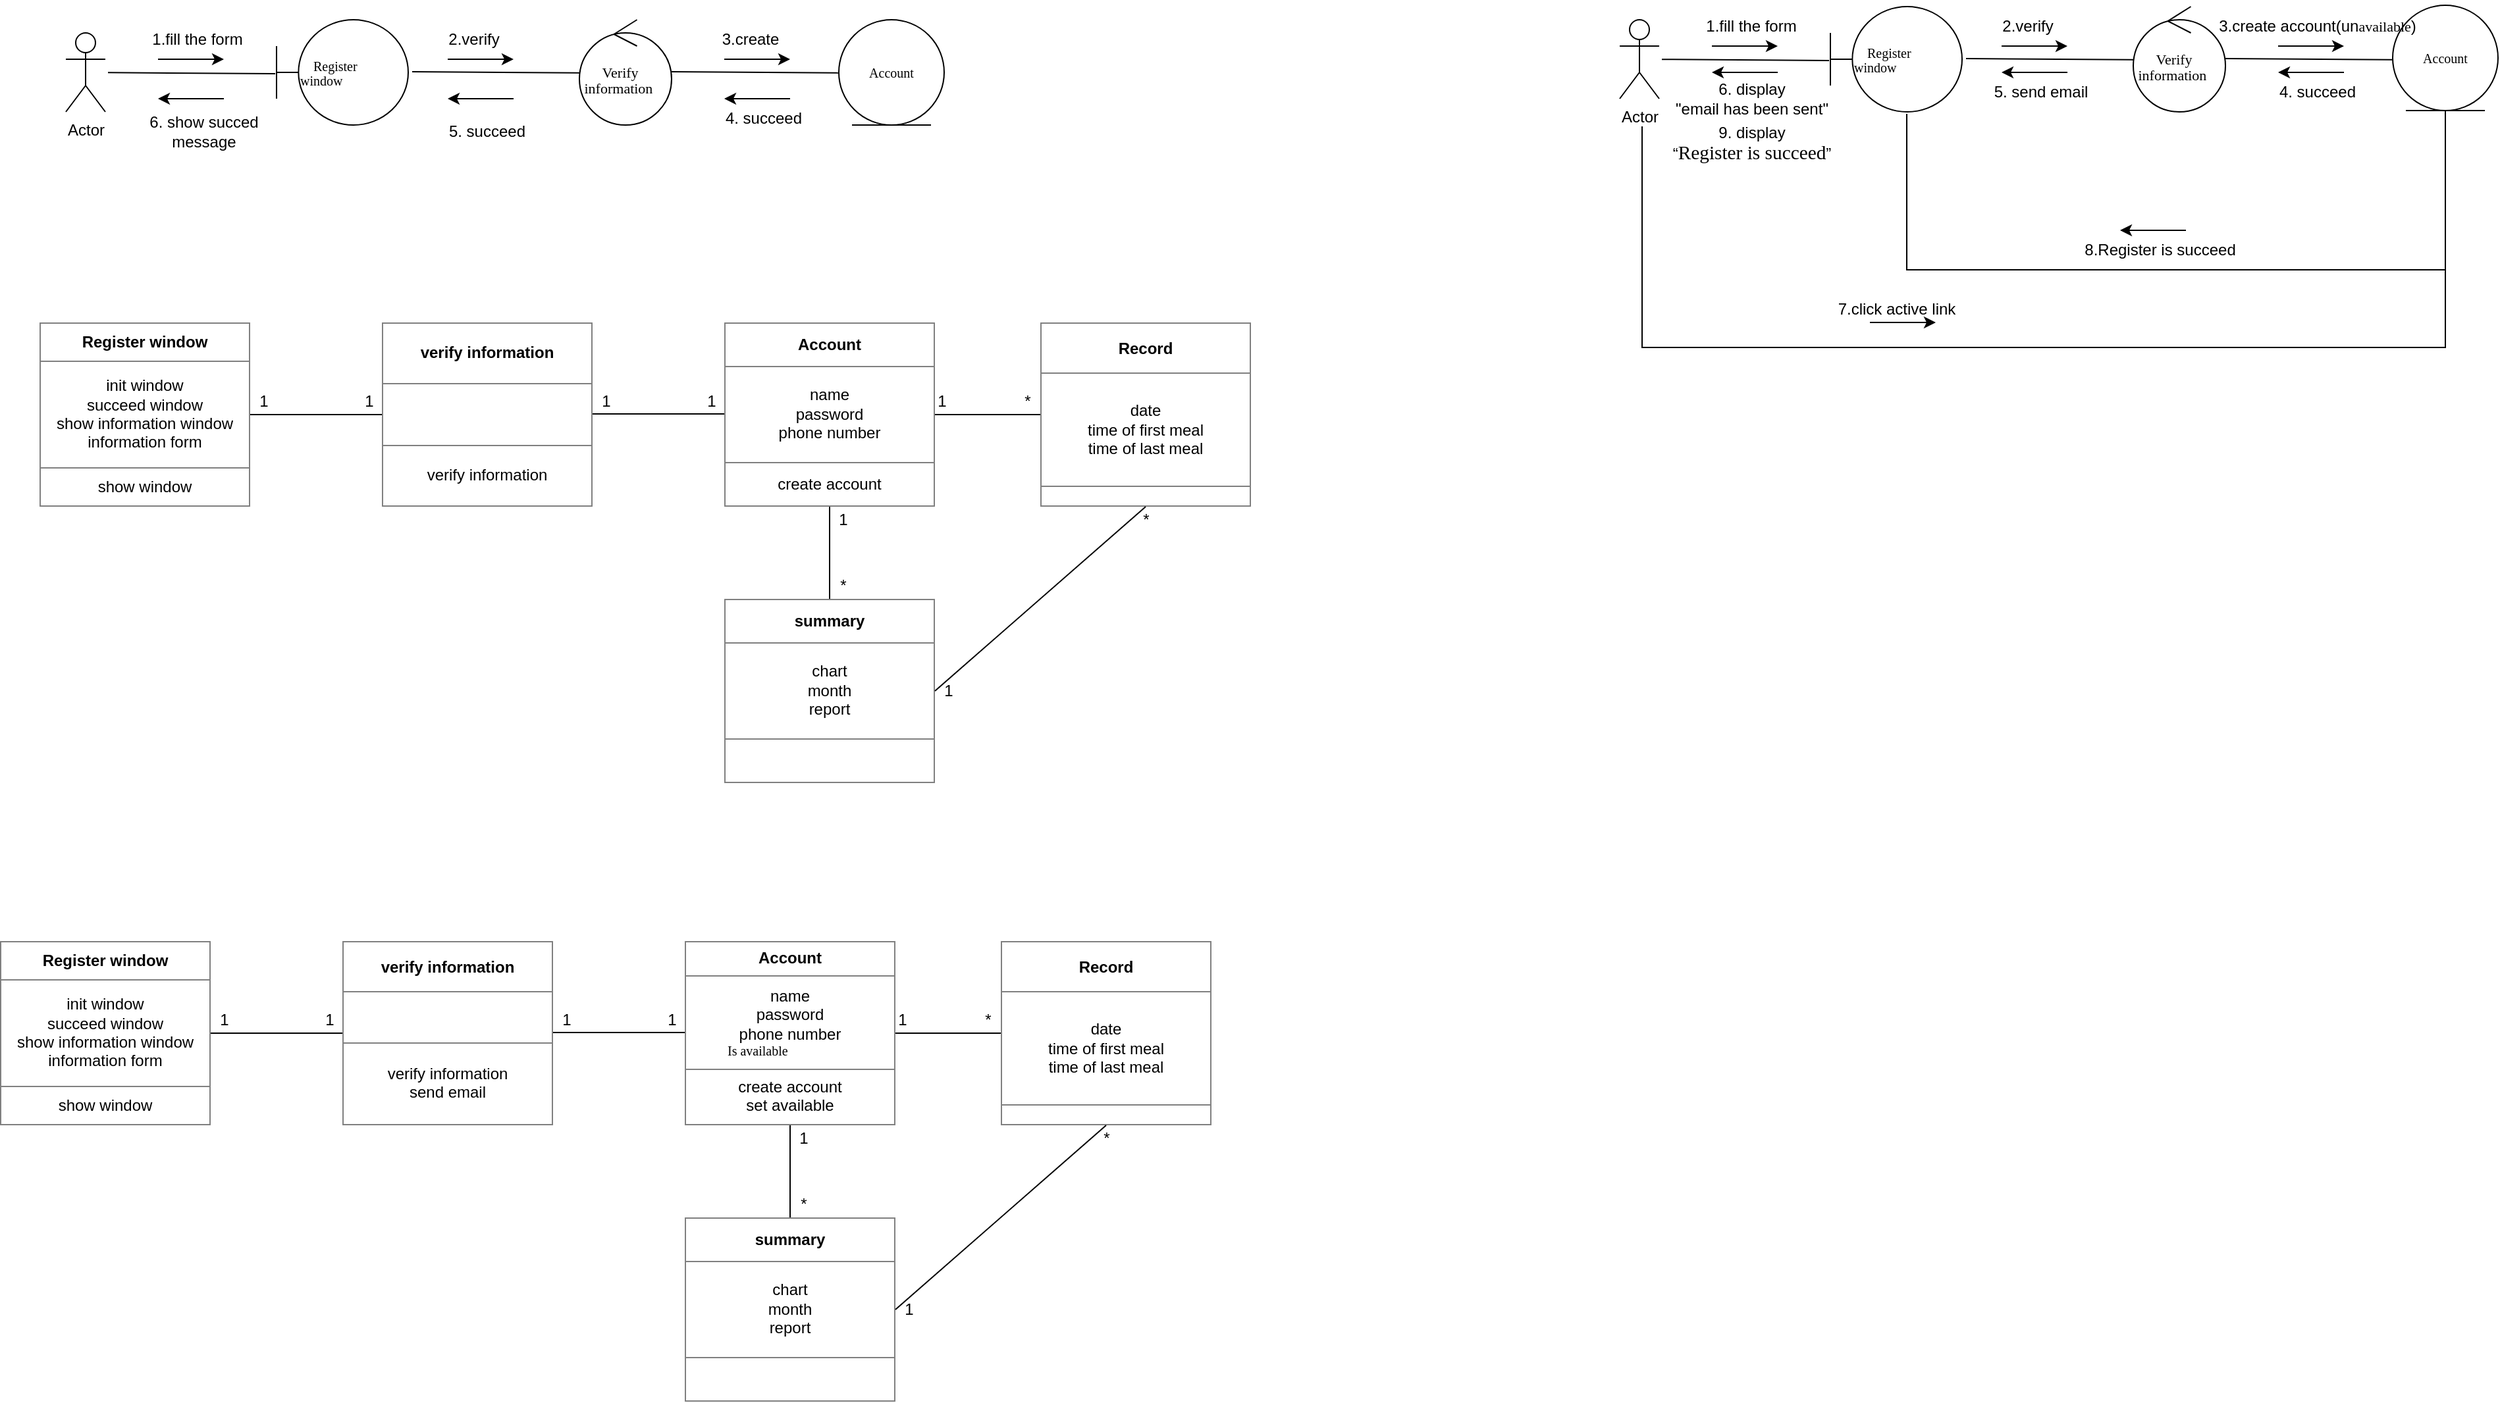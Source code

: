 <mxfile version="20.5.3" type="github">
  <diagram id="_bfTou2k6QVlwUtsVBX7" name="第 1 页">
    <mxGraphModel dx="1098" dy="540" grid="1" gridSize="10" guides="1" tooltips="1" connect="1" arrows="1" fold="1" page="1" pageScale="1" pageWidth="827" pageHeight="1169" math="0" shadow="0">
      <root>
        <mxCell id="0" />
        <mxCell id="1" parent="0" />
        <mxCell id="2gdlmnFrw7Doysd-Zsr7-1" value="&lt;p style=&quot;margin: 0px; font-variant-numeric: normal; font-variant-east-asian: normal; font-stretch: normal; font-size: 10px; line-height: normal; font-family: &amp;quot;PingFang SC&amp;quot;; text-align: start;&quot; class=&quot;p1&quot;&gt;&amp;nbsp; &amp;nbsp; Register&amp;nbsp; &amp;nbsp; &amp;nbsp; &amp;nbsp; window&lt;/p&gt;" style="shape=umlBoundary;whiteSpace=wrap;html=1;" parent="1" vertex="1">
          <mxGeometry x="270" y="200" width="100" height="80" as="geometry" />
        </mxCell>
        <mxCell id="2gdlmnFrw7Doysd-Zsr7-2" value="&lt;p style=&quot;margin: 0px; font-variant-numeric: normal; font-variant-east-asian: normal; font-stretch: normal; font-size: 10px; line-height: normal; font-family: &amp;quot;PingFang SC&amp;quot;; text-align: start;&quot; class=&quot;p1&quot;&gt;Account&lt;/p&gt;" style="ellipse;shape=umlEntity;whiteSpace=wrap;html=1;" parent="1" vertex="1">
          <mxGeometry x="697" y="200" width="80" height="80" as="geometry" />
        </mxCell>
        <mxCell id="2gdlmnFrw7Doysd-Zsr7-3" value="&lt;p style=&quot;margin: 0px; font-variant-numeric: normal; font-variant-east-asian: normal; font-stretch: normal; font-size: 11px; line-height: normal; font-family: &amp;quot;Times New Roman&amp;quot;; text-align: start;&quot; class=&quot;p1&quot;&gt;&amp;nbsp; &amp;nbsp; &amp;nbsp; Verify&amp;nbsp; &amp;nbsp; &amp;nbsp; &amp;nbsp; &amp;nbsp;information&lt;/p&gt;" style="ellipse;shape=umlControl;whiteSpace=wrap;html=1;" parent="1" vertex="1">
          <mxGeometry x="500" y="200" width="70" height="80" as="geometry" />
        </mxCell>
        <mxCell id="2gdlmnFrw7Doysd-Zsr7-6" value="Actor" style="shape=umlActor;verticalLabelPosition=bottom;verticalAlign=top;html=1;" parent="1" vertex="1">
          <mxGeometry x="110" y="210" width="30" height="60" as="geometry" />
        </mxCell>
        <mxCell id="2gdlmnFrw7Doysd-Zsr7-11" value="" style="endArrow=none;html=1;rounded=0;entryX=-0.03;entryY=0.513;entryDx=0;entryDy=0;entryPerimeter=0;" parent="1" edge="1">
          <mxGeometry width="50" height="50" relative="1" as="geometry">
            <mxPoint x="142" y="240.11" as="sourcePoint" />
            <mxPoint x="269" y="241.04" as="targetPoint" />
          </mxGeometry>
        </mxCell>
        <mxCell id="2gdlmnFrw7Doysd-Zsr7-12" value="" style="endArrow=none;html=1;rounded=0;entryX=-0.03;entryY=0.513;entryDx=0;entryDy=0;entryPerimeter=0;" parent="1" edge="1">
          <mxGeometry width="50" height="50" relative="1" as="geometry">
            <mxPoint x="373" y="239.5" as="sourcePoint" />
            <mxPoint x="500" y="240.43" as="targetPoint" />
            <Array as="points" />
          </mxGeometry>
        </mxCell>
        <mxCell id="2gdlmnFrw7Doysd-Zsr7-13" value="" style="endArrow=none;html=1;rounded=0;entryX=-0.03;entryY=0.513;entryDx=0;entryDy=0;entryPerimeter=0;" parent="1" edge="1">
          <mxGeometry width="50" height="50" relative="1" as="geometry">
            <mxPoint x="570" y="239.5" as="sourcePoint" />
            <mxPoint x="697" y="240.43" as="targetPoint" />
          </mxGeometry>
        </mxCell>
        <mxCell id="2gdlmnFrw7Doysd-Zsr7-14" value="" style="endArrow=classic;html=1;rounded=0;" parent="1" edge="1">
          <mxGeometry width="50" height="50" relative="1" as="geometry">
            <mxPoint x="180" y="230" as="sourcePoint" />
            <mxPoint x="230" y="230" as="targetPoint" />
          </mxGeometry>
        </mxCell>
        <mxCell id="2gdlmnFrw7Doysd-Zsr7-15" value="" style="endArrow=classic;html=1;rounded=0;" parent="1" edge="1">
          <mxGeometry width="50" height="50" relative="1" as="geometry">
            <mxPoint x="400" y="230" as="sourcePoint" />
            <mxPoint x="450" y="230" as="targetPoint" />
          </mxGeometry>
        </mxCell>
        <mxCell id="2gdlmnFrw7Doysd-Zsr7-16" value="" style="endArrow=classic;html=1;rounded=0;" parent="1" edge="1">
          <mxGeometry width="50" height="50" relative="1" as="geometry">
            <mxPoint x="610" y="230" as="sourcePoint" />
            <mxPoint x="660" y="230" as="targetPoint" />
          </mxGeometry>
        </mxCell>
        <mxCell id="2gdlmnFrw7Doysd-Zsr7-17" value="" style="endArrow=classic;html=1;rounded=0;" parent="1" edge="1">
          <mxGeometry width="50" height="50" relative="1" as="geometry">
            <mxPoint x="230" y="260" as="sourcePoint" />
            <mxPoint x="180" y="260" as="targetPoint" />
          </mxGeometry>
        </mxCell>
        <mxCell id="2gdlmnFrw7Doysd-Zsr7-18" value="" style="endArrow=classic;html=1;rounded=0;" parent="1" edge="1">
          <mxGeometry width="50" height="50" relative="1" as="geometry">
            <mxPoint x="450" y="260" as="sourcePoint" />
            <mxPoint x="400" y="260" as="targetPoint" />
          </mxGeometry>
        </mxCell>
        <mxCell id="2gdlmnFrw7Doysd-Zsr7-19" value="" style="endArrow=classic;html=1;rounded=0;" parent="1" edge="1">
          <mxGeometry width="50" height="50" relative="1" as="geometry">
            <mxPoint x="660" y="260" as="sourcePoint" />
            <mxPoint x="610" y="260" as="targetPoint" />
          </mxGeometry>
        </mxCell>
        <mxCell id="2gdlmnFrw7Doysd-Zsr7-20" value="1.fill the form" style="text;html=1;strokeColor=none;fillColor=none;align=center;verticalAlign=middle;whiteSpace=wrap;rounded=0;" parent="1" vertex="1">
          <mxGeometry x="170" y="200" width="80" height="30" as="geometry" />
        </mxCell>
        <mxCell id="2gdlmnFrw7Doysd-Zsr7-21" value="2.verify" style="text;html=1;strokeColor=none;fillColor=none;align=center;verticalAlign=middle;whiteSpace=wrap;rounded=0;" parent="1" vertex="1">
          <mxGeometry x="380" y="200" width="80" height="30" as="geometry" />
        </mxCell>
        <mxCell id="2gdlmnFrw7Doysd-Zsr7-22" value="3.create" style="text;html=1;strokeColor=none;fillColor=none;align=center;verticalAlign=middle;whiteSpace=wrap;rounded=0;" parent="1" vertex="1">
          <mxGeometry x="590" y="200" width="80" height="30" as="geometry" />
        </mxCell>
        <mxCell id="2gdlmnFrw7Doysd-Zsr7-23" value="4. succeed" style="text;html=1;strokeColor=none;fillColor=none;align=center;verticalAlign=middle;whiteSpace=wrap;rounded=0;" parent="1" vertex="1">
          <mxGeometry x="600" y="260" width="80" height="30" as="geometry" />
        </mxCell>
        <mxCell id="2gdlmnFrw7Doysd-Zsr7-24" value="5. succeed" style="text;html=1;strokeColor=none;fillColor=none;align=center;verticalAlign=middle;whiteSpace=wrap;rounded=0;" parent="1" vertex="1">
          <mxGeometry x="390" y="270" width="80" height="30" as="geometry" />
        </mxCell>
        <mxCell id="2gdlmnFrw7Doysd-Zsr7-25" value="6. show succed message" style="text;html=1;strokeColor=none;fillColor=none;align=center;verticalAlign=middle;whiteSpace=wrap;rounded=0;" parent="1" vertex="1">
          <mxGeometry x="160" y="270" width="110" height="30" as="geometry" />
        </mxCell>
        <mxCell id="2gdlmnFrw7Doysd-Zsr7-26" value="&lt;table border=&quot;1&quot; width=&quot;100%&quot; height=&quot;100%&quot; cellpadding=&quot;4&quot; style=&quot;width:100%;height:100%;border-collapse:collapse;&quot;&gt;&lt;tbody&gt;&lt;tr&gt;&lt;th align=&quot;center&quot;&gt;Register window&lt;/th&gt;&lt;/tr&gt;&lt;tr&gt;&lt;td align=&quot;center&quot;&gt;init window&lt;br&gt;succeed window&lt;br&gt;show information window&lt;br&gt;information form&lt;/td&gt;&lt;/tr&gt;&lt;tr&gt;&lt;td align=&quot;center&quot;&gt;show window&lt;/td&gt;&lt;/tr&gt;&lt;/tbody&gt;&lt;/table&gt;" style="text;html=1;whiteSpace=wrap;strokeColor=none;fillColor=none;overflow=fill;" parent="1" vertex="1">
          <mxGeometry x="90" y="430" width="160" height="140" as="geometry" />
        </mxCell>
        <mxCell id="2gdlmnFrw7Doysd-Zsr7-27" value="&lt;table border=&quot;1&quot; width=&quot;100%&quot; height=&quot;100%&quot; cellpadding=&quot;4&quot; style=&quot;width:100%;height:100%;border-collapse:collapse;&quot;&gt;&lt;tbody&gt;&lt;tr&gt;&lt;th align=&quot;center&quot;&gt;verify information&lt;/th&gt;&lt;/tr&gt;&lt;tr&gt;&lt;td align=&quot;center&quot;&gt;&lt;br&gt;&lt;/td&gt;&lt;/tr&gt;&lt;tr&gt;&lt;td align=&quot;center&quot;&gt;verify information&lt;/td&gt;&lt;/tr&gt;&lt;/tbody&gt;&lt;/table&gt;" style="text;html=1;whiteSpace=wrap;strokeColor=none;fillColor=none;overflow=fill;" parent="1" vertex="1">
          <mxGeometry x="350" y="430" width="160" height="140" as="geometry" />
        </mxCell>
        <mxCell id="2gdlmnFrw7Doysd-Zsr7-28" value="&lt;table border=&quot;1&quot; width=&quot;100%&quot; height=&quot;100%&quot; cellpadding=&quot;4&quot; style=&quot;width:100%;height:100%;border-collapse:collapse;&quot;&gt;&lt;tbody&gt;&lt;tr&gt;&lt;th align=&quot;center&quot;&gt;Account&lt;/th&gt;&lt;/tr&gt;&lt;tr&gt;&lt;td align=&quot;center&quot;&gt;name&lt;br&gt;password&lt;br&gt;phone number&lt;/td&gt;&lt;/tr&gt;&lt;tr&gt;&lt;td align=&quot;center&quot;&gt;create account&lt;/td&gt;&lt;/tr&gt;&lt;/tbody&gt;&lt;/table&gt;" style="text;html=1;whiteSpace=wrap;strokeColor=none;fillColor=none;overflow=fill;" parent="1" vertex="1">
          <mxGeometry x="610" y="430" width="160" height="140" as="geometry" />
        </mxCell>
        <mxCell id="2gdlmnFrw7Doysd-Zsr7-30" value="" style="endArrow=none;html=1;rounded=0;entryX=0;entryY=0.5;entryDx=0;entryDy=0;exitX=1;exitY=0.5;exitDx=0;exitDy=0;" parent="1" source="2gdlmnFrw7Doysd-Zsr7-26" target="2gdlmnFrw7Doysd-Zsr7-27" edge="1">
          <mxGeometry width="50" height="50" relative="1" as="geometry">
            <mxPoint x="270" y="530" as="sourcePoint" />
            <mxPoint x="320" y="480" as="targetPoint" />
          </mxGeometry>
        </mxCell>
        <mxCell id="2gdlmnFrw7Doysd-Zsr7-31" value="" style="endArrow=none;html=1;rounded=0;entryX=0;entryY=0.5;entryDx=0;entryDy=0;exitX=1;exitY=0.5;exitDx=0;exitDy=0;" parent="1" edge="1">
          <mxGeometry width="50" height="50" relative="1" as="geometry">
            <mxPoint x="510" y="499.5" as="sourcePoint" />
            <mxPoint x="610" y="499.5" as="targetPoint" />
          </mxGeometry>
        </mxCell>
        <mxCell id="2gdlmnFrw7Doysd-Zsr7-32" value="1" style="text;html=1;align=center;verticalAlign=middle;resizable=0;points=[];autosize=1;strokeColor=none;fillColor=none;" parent="1" vertex="1">
          <mxGeometry x="245" y="475" width="30" height="30" as="geometry" />
        </mxCell>
        <mxCell id="2gdlmnFrw7Doysd-Zsr7-33" value="1" style="text;html=1;align=center;verticalAlign=middle;resizable=0;points=[];autosize=1;strokeColor=none;fillColor=none;" parent="1" vertex="1">
          <mxGeometry x="325" y="475" width="30" height="30" as="geometry" />
        </mxCell>
        <mxCell id="2gdlmnFrw7Doysd-Zsr7-34" value="1" style="text;html=1;align=center;verticalAlign=middle;resizable=0;points=[];autosize=1;strokeColor=none;fillColor=none;" parent="1" vertex="1">
          <mxGeometry x="505" y="475" width="30" height="30" as="geometry" />
        </mxCell>
        <mxCell id="2gdlmnFrw7Doysd-Zsr7-35" value="1" style="text;html=1;align=center;verticalAlign=middle;resizable=0;points=[];autosize=1;strokeColor=none;fillColor=none;" parent="1" vertex="1">
          <mxGeometry x="585" y="475" width="30" height="30" as="geometry" />
        </mxCell>
        <mxCell id="2gdlmnFrw7Doysd-Zsr7-36" value="&lt;table border=&quot;1&quot; width=&quot;100%&quot; height=&quot;100%&quot; cellpadding=&quot;4&quot; style=&quot;width:100%;height:100%;border-collapse:collapse;&quot;&gt;&lt;tbody&gt;&lt;tr&gt;&lt;th align=&quot;center&quot;&gt;Record&lt;/th&gt;&lt;/tr&gt;&lt;tr&gt;&lt;td align=&quot;center&quot;&gt;date&lt;br&gt;time of first meal&lt;br&gt;time of last meal&lt;br&gt;&lt;/td&gt;&lt;/tr&gt;&lt;tr&gt;&lt;td align=&quot;center&quot;&gt;&lt;/td&gt;&lt;/tr&gt;&lt;/tbody&gt;&lt;/table&gt;" style="text;html=1;whiteSpace=wrap;strokeColor=none;fillColor=none;overflow=fill;" parent="1" vertex="1">
          <mxGeometry x="850" y="430" width="160" height="140" as="geometry" />
        </mxCell>
        <mxCell id="2gdlmnFrw7Doysd-Zsr7-37" value="&lt;table border=&quot;1&quot; width=&quot;100%&quot; height=&quot;100%&quot; cellpadding=&quot;4&quot; style=&quot;width:100%;height:100%;border-collapse:collapse;&quot;&gt;&lt;tbody&gt;&lt;tr&gt;&lt;th align=&quot;center&quot;&gt;summary&lt;/th&gt;&lt;/tr&gt;&lt;tr&gt;&lt;td align=&quot;center&quot;&gt;chart&lt;br&gt;month&lt;br&gt;report&lt;/td&gt;&lt;/tr&gt;&lt;tr&gt;&lt;td align=&quot;center&quot;&gt;&lt;br&gt;&lt;/td&gt;&lt;/tr&gt;&lt;/tbody&gt;&lt;/table&gt;" style="text;html=1;whiteSpace=wrap;strokeColor=none;fillColor=none;overflow=fill;" parent="1" vertex="1">
          <mxGeometry x="610" y="640" width="160" height="140" as="geometry" />
        </mxCell>
        <mxCell id="2gdlmnFrw7Doysd-Zsr7-38" value="" style="endArrow=none;html=1;rounded=0;entryX=0.5;entryY=1;entryDx=0;entryDy=0;exitX=0.5;exitY=0;exitDx=0;exitDy=0;" parent="1" source="2gdlmnFrw7Doysd-Zsr7-37" target="2gdlmnFrw7Doysd-Zsr7-28" edge="1">
          <mxGeometry width="50" height="50" relative="1" as="geometry">
            <mxPoint x="670" y="630" as="sourcePoint" />
            <mxPoint x="720" y="580" as="targetPoint" />
          </mxGeometry>
        </mxCell>
        <mxCell id="2gdlmnFrw7Doysd-Zsr7-39" value="1" style="text;html=1;align=center;verticalAlign=middle;resizable=0;points=[];autosize=1;strokeColor=none;fillColor=none;" parent="1" vertex="1">
          <mxGeometry x="685" y="565" width="30" height="30" as="geometry" />
        </mxCell>
        <mxCell id="2gdlmnFrw7Doysd-Zsr7-40" value="*" style="text;html=1;align=center;verticalAlign=middle;resizable=0;points=[];autosize=1;strokeColor=none;fillColor=none;" parent="1" vertex="1">
          <mxGeometry x="685" y="615" width="30" height="30" as="geometry" />
        </mxCell>
        <mxCell id="2gdlmnFrw7Doysd-Zsr7-41" value="" style="endArrow=none;html=1;rounded=0;entryX=0;entryY=0.5;entryDx=0;entryDy=0;exitX=1;exitY=0.5;exitDx=0;exitDy=0;" parent="1" source="2gdlmnFrw7Doysd-Zsr7-28" target="2gdlmnFrw7Doysd-Zsr7-36" edge="1">
          <mxGeometry width="50" height="50" relative="1" as="geometry">
            <mxPoint x="780" y="530" as="sourcePoint" />
            <mxPoint x="830" y="480" as="targetPoint" />
          </mxGeometry>
        </mxCell>
        <mxCell id="2gdlmnFrw7Doysd-Zsr7-42" value="1" style="text;html=1;align=center;verticalAlign=middle;resizable=0;points=[];autosize=1;strokeColor=none;fillColor=none;" parent="1" vertex="1">
          <mxGeometry x="760" y="475" width="30" height="30" as="geometry" />
        </mxCell>
        <mxCell id="2gdlmnFrw7Doysd-Zsr7-43" value="*" style="text;html=1;align=center;verticalAlign=middle;resizable=0;points=[];autosize=1;strokeColor=none;fillColor=none;" parent="1" vertex="1">
          <mxGeometry x="825" y="475" width="30" height="30" as="geometry" />
        </mxCell>
        <mxCell id="2gdlmnFrw7Doysd-Zsr7-44" value="" style="endArrow=none;html=1;rounded=0;entryX=0.5;entryY=1;entryDx=0;entryDy=0;exitX=1;exitY=0.5;exitDx=0;exitDy=0;" parent="1" source="2gdlmnFrw7Doysd-Zsr7-37" target="2gdlmnFrw7Doysd-Zsr7-36" edge="1">
          <mxGeometry width="50" height="50" relative="1" as="geometry">
            <mxPoint x="870" y="710" as="sourcePoint" />
            <mxPoint x="920" y="660" as="targetPoint" />
          </mxGeometry>
        </mxCell>
        <mxCell id="2gdlmnFrw7Doysd-Zsr7-45" value="*" style="text;html=1;align=center;verticalAlign=middle;resizable=0;points=[];autosize=1;strokeColor=none;fillColor=none;" parent="1" vertex="1">
          <mxGeometry x="915" y="565" width="30" height="30" as="geometry" />
        </mxCell>
        <mxCell id="2gdlmnFrw7Doysd-Zsr7-46" value="1" style="text;html=1;align=center;verticalAlign=middle;resizable=0;points=[];autosize=1;strokeColor=none;fillColor=none;" parent="1" vertex="1">
          <mxGeometry x="765" y="695" width="30" height="30" as="geometry" />
        </mxCell>
        <mxCell id="2gdlmnFrw7Doysd-Zsr7-48" value="&lt;p style=&quot;margin: 0px; font-variant-numeric: normal; font-variant-east-asian: normal; font-stretch: normal; font-size: 10px; line-height: normal; font-family: &amp;quot;PingFang SC&amp;quot;; text-align: start;&quot; class=&quot;p1&quot;&gt;&amp;nbsp; &amp;nbsp; Register&amp;nbsp; &amp;nbsp; &amp;nbsp; &amp;nbsp; window&lt;/p&gt;" style="shape=umlBoundary;whiteSpace=wrap;html=1;" parent="1" vertex="1">
          <mxGeometry x="1450" y="190" width="100" height="80" as="geometry" />
        </mxCell>
        <mxCell id="2gdlmnFrw7Doysd-Zsr7-49" value="&lt;p style=&quot;margin: 0px; font-variant-numeric: normal; font-variant-east-asian: normal; font-stretch: normal; font-size: 10px; line-height: normal; font-family: &amp;quot;PingFang SC&amp;quot;; text-align: start;&quot; class=&quot;p1&quot;&gt;Account&lt;/p&gt;" style="ellipse;shape=umlEntity;whiteSpace=wrap;html=1;" parent="1" vertex="1">
          <mxGeometry x="1877" y="189" width="80" height="80" as="geometry" />
        </mxCell>
        <mxCell id="2gdlmnFrw7Doysd-Zsr7-50" value="&lt;p style=&quot;margin: 0px; font-variant-numeric: normal; font-variant-east-asian: normal; font-stretch: normal; font-size: 11px; line-height: normal; font-family: &amp;quot;Times New Roman&amp;quot;; text-align: start;&quot; class=&quot;p1&quot;&gt;&amp;nbsp; &amp;nbsp; &amp;nbsp; Verify&amp;nbsp; &amp;nbsp; &amp;nbsp; &amp;nbsp; &amp;nbsp;information&lt;/p&gt;" style="ellipse;shape=umlControl;whiteSpace=wrap;html=1;" parent="1" vertex="1">
          <mxGeometry x="1680" y="190" width="70" height="80" as="geometry" />
        </mxCell>
        <mxCell id="2gdlmnFrw7Doysd-Zsr7-51" value="Actor" style="shape=umlActor;verticalLabelPosition=bottom;verticalAlign=top;html=1;" parent="1" vertex="1">
          <mxGeometry x="1290" y="200" width="30" height="60" as="geometry" />
        </mxCell>
        <mxCell id="2gdlmnFrw7Doysd-Zsr7-52" value="" style="endArrow=none;html=1;rounded=0;entryX=-0.03;entryY=0.513;entryDx=0;entryDy=0;entryPerimeter=0;" parent="1" edge="1">
          <mxGeometry width="50" height="50" relative="1" as="geometry">
            <mxPoint x="1322" y="230.11" as="sourcePoint" />
            <mxPoint x="1449" y="231.04" as="targetPoint" />
          </mxGeometry>
        </mxCell>
        <mxCell id="2gdlmnFrw7Doysd-Zsr7-53" value="" style="endArrow=none;html=1;rounded=0;entryX=-0.03;entryY=0.513;entryDx=0;entryDy=0;entryPerimeter=0;" parent="1" edge="1">
          <mxGeometry width="50" height="50" relative="1" as="geometry">
            <mxPoint x="1553" y="229.5" as="sourcePoint" />
            <mxPoint x="1680" y="230.43" as="targetPoint" />
            <Array as="points" />
          </mxGeometry>
        </mxCell>
        <mxCell id="2gdlmnFrw7Doysd-Zsr7-54" value="" style="endArrow=none;html=1;rounded=0;entryX=-0.03;entryY=0.513;entryDx=0;entryDy=0;entryPerimeter=0;" parent="1" edge="1">
          <mxGeometry width="50" height="50" relative="1" as="geometry">
            <mxPoint x="1750" y="229.5" as="sourcePoint" />
            <mxPoint x="1877" y="230.43" as="targetPoint" />
          </mxGeometry>
        </mxCell>
        <mxCell id="2gdlmnFrw7Doysd-Zsr7-55" value="" style="endArrow=classic;html=1;rounded=0;" parent="1" edge="1">
          <mxGeometry width="50" height="50" relative="1" as="geometry">
            <mxPoint x="1360" y="220" as="sourcePoint" />
            <mxPoint x="1410" y="220" as="targetPoint" />
          </mxGeometry>
        </mxCell>
        <mxCell id="2gdlmnFrw7Doysd-Zsr7-56" value="" style="endArrow=classic;html=1;rounded=0;" parent="1" edge="1">
          <mxGeometry width="50" height="50" relative="1" as="geometry">
            <mxPoint x="1580" y="220" as="sourcePoint" />
            <mxPoint x="1630" y="220" as="targetPoint" />
          </mxGeometry>
        </mxCell>
        <mxCell id="2gdlmnFrw7Doysd-Zsr7-57" value="" style="endArrow=classic;html=1;rounded=0;" parent="1" edge="1">
          <mxGeometry width="50" height="50" relative="1" as="geometry">
            <mxPoint x="1790" y="220" as="sourcePoint" />
            <mxPoint x="1840" y="220" as="targetPoint" />
          </mxGeometry>
        </mxCell>
        <mxCell id="2gdlmnFrw7Doysd-Zsr7-58" value="" style="endArrow=classic;html=1;rounded=0;" parent="1" edge="1">
          <mxGeometry width="50" height="50" relative="1" as="geometry">
            <mxPoint x="1410" y="240" as="sourcePoint" />
            <mxPoint x="1360" y="240" as="targetPoint" />
          </mxGeometry>
        </mxCell>
        <mxCell id="2gdlmnFrw7Doysd-Zsr7-59" value="" style="endArrow=classic;html=1;rounded=0;" parent="1" edge="1">
          <mxGeometry width="50" height="50" relative="1" as="geometry">
            <mxPoint x="1630" y="240" as="sourcePoint" />
            <mxPoint x="1580" y="240" as="targetPoint" />
          </mxGeometry>
        </mxCell>
        <mxCell id="2gdlmnFrw7Doysd-Zsr7-60" value="" style="endArrow=classic;html=1;rounded=0;" parent="1" edge="1">
          <mxGeometry width="50" height="50" relative="1" as="geometry">
            <mxPoint x="1840" y="240" as="sourcePoint" />
            <mxPoint x="1790" y="240" as="targetPoint" />
          </mxGeometry>
        </mxCell>
        <mxCell id="2gdlmnFrw7Doysd-Zsr7-61" value="1.fill the form" style="text;html=1;strokeColor=none;fillColor=none;align=center;verticalAlign=middle;whiteSpace=wrap;rounded=0;" parent="1" vertex="1">
          <mxGeometry x="1350" y="190" width="80" height="30" as="geometry" />
        </mxCell>
        <mxCell id="2gdlmnFrw7Doysd-Zsr7-62" value="2.verify" style="text;html=1;strokeColor=none;fillColor=none;align=center;verticalAlign=middle;whiteSpace=wrap;rounded=0;" parent="1" vertex="1">
          <mxGeometry x="1560" y="190" width="80" height="30" as="geometry" />
        </mxCell>
        <mxCell id="2gdlmnFrw7Doysd-Zsr7-63" value="3.create account(un&lt;span style=&quot;font-family: &amp;quot;Times New Roman&amp;quot;; font-size: 11px; text-align: start; background-color: initial;&quot;&gt;available&lt;/span&gt;&lt;span style=&quot;background-color: initial;&quot;&gt;)&lt;/span&gt;" style="text;html=1;strokeColor=none;fillColor=none;align=center;verticalAlign=middle;whiteSpace=wrap;rounded=0;" parent="1" vertex="1">
          <mxGeometry x="1715" y="185" width="210" height="40" as="geometry" />
        </mxCell>
        <mxCell id="2gdlmnFrw7Doysd-Zsr7-64" value="4. succeed" style="text;html=1;strokeColor=none;fillColor=none;align=center;verticalAlign=middle;whiteSpace=wrap;rounded=0;" parent="1" vertex="1">
          <mxGeometry x="1780" y="240" width="80" height="30" as="geometry" />
        </mxCell>
        <mxCell id="2gdlmnFrw7Doysd-Zsr7-65" value="5. send email" style="text;html=1;strokeColor=none;fillColor=none;align=center;verticalAlign=middle;whiteSpace=wrap;rounded=0;" parent="1" vertex="1">
          <mxGeometry x="1570" y="240" width="80" height="30" as="geometry" />
        </mxCell>
        <mxCell id="2gdlmnFrw7Doysd-Zsr7-66" value="6. display &lt;br&gt;&quot;email has been sent&quot;" style="text;html=1;strokeColor=none;fillColor=none;align=center;verticalAlign=middle;whiteSpace=wrap;rounded=0;" parent="1" vertex="1">
          <mxGeometry x="1322.5" y="245" width="135" height="30" as="geometry" />
        </mxCell>
        <mxCell id="2gdlmnFrw7Doysd-Zsr7-68" value="" style="endArrow=classic;html=1;rounded=0;" parent="1" edge="1">
          <mxGeometry width="50" height="50" relative="1" as="geometry">
            <mxPoint x="1480" y="430" as="sourcePoint" />
            <mxPoint x="1530" y="430" as="targetPoint" />
          </mxGeometry>
        </mxCell>
        <mxCell id="2gdlmnFrw7Doysd-Zsr7-69" value="7.click active link" style="text;html=1;align=center;verticalAlign=middle;resizable=0;points=[];autosize=1;strokeColor=none;fillColor=none;" parent="1" vertex="1">
          <mxGeometry x="1445" y="405" width="110" height="30" as="geometry" />
        </mxCell>
        <mxCell id="2gdlmnFrw7Doysd-Zsr7-70" value="" style="endArrow=classic;html=1;rounded=0;" parent="1" edge="1">
          <mxGeometry width="50" height="50" relative="1" as="geometry">
            <mxPoint x="1720" y="360" as="sourcePoint" />
            <mxPoint x="1670" y="360" as="targetPoint" />
          </mxGeometry>
        </mxCell>
        <mxCell id="2gdlmnFrw7Doysd-Zsr7-71" value="8.Register is succeed" style="text;html=1;align=center;verticalAlign=middle;resizable=0;points=[];autosize=1;strokeColor=none;fillColor=none;" parent="1" vertex="1">
          <mxGeometry x="1630" y="360" width="140" height="30" as="geometry" />
        </mxCell>
        <mxCell id="2gdlmnFrw7Doysd-Zsr7-72" value="&lt;table border=&quot;1&quot; width=&quot;100%&quot; height=&quot;100%&quot; cellpadding=&quot;4&quot; style=&quot;width:100%;height:100%;border-collapse:collapse;&quot;&gt;&lt;tbody&gt;&lt;tr&gt;&lt;th align=&quot;center&quot;&gt;Register window&lt;/th&gt;&lt;/tr&gt;&lt;tr&gt;&lt;td align=&quot;center&quot;&gt;init window&lt;br&gt;succeed window&lt;br&gt;show information window&lt;br&gt;information form&lt;/td&gt;&lt;/tr&gt;&lt;tr&gt;&lt;td align=&quot;center&quot;&gt;show window&lt;/td&gt;&lt;/tr&gt;&lt;/tbody&gt;&lt;/table&gt;" style="text;html=1;whiteSpace=wrap;strokeColor=none;fillColor=none;overflow=fill;" parent="1" vertex="1">
          <mxGeometry x="60" y="900" width="160" height="140" as="geometry" />
        </mxCell>
        <mxCell id="2gdlmnFrw7Doysd-Zsr7-73" value="&lt;table border=&quot;1&quot; width=&quot;100%&quot; height=&quot;100%&quot; cellpadding=&quot;4&quot; style=&quot;width:100%;height:100%;border-collapse:collapse;&quot;&gt;&lt;tbody&gt;&lt;tr&gt;&lt;th align=&quot;center&quot;&gt;verify information&lt;/th&gt;&lt;/tr&gt;&lt;tr&gt;&lt;td align=&quot;center&quot;&gt;&lt;br&gt;&lt;/td&gt;&lt;/tr&gt;&lt;tr&gt;&lt;td align=&quot;center&quot;&gt;verify information&lt;br&gt;send email&lt;/td&gt;&lt;/tr&gt;&lt;/tbody&gt;&lt;/table&gt;" style="text;html=1;whiteSpace=wrap;strokeColor=none;fillColor=none;overflow=fill;" parent="1" vertex="1">
          <mxGeometry x="320" y="900" width="160" height="140" as="geometry" />
        </mxCell>
        <mxCell id="2gdlmnFrw7Doysd-Zsr7-74" value="&lt;table border=&quot;1&quot; width=&quot;100%&quot; height=&quot;100%&quot; cellpadding=&quot;4&quot; style=&quot;width:100%;height:100%;border-collapse:collapse;&quot;&gt;&lt;tbody&gt;&lt;tr&gt;&lt;th align=&quot;center&quot;&gt;Account&lt;/th&gt;&lt;/tr&gt;&lt;tr&gt;&lt;td align=&quot;center&quot;&gt;name&lt;br&gt;password&lt;br&gt;phone number&lt;br&gt;&lt;p style=&quot;margin: 0px; font-variant-numeric: normal; font-variant-east-asian: normal; font-stretch: normal; font-size: 10px; line-height: normal; font-family: &amp;quot;PingFang SC&amp;quot;; text-align: start;&quot; class=&quot;p1&quot;&gt;&amp;nbsp; &amp;nbsp; &amp;nbsp; &amp;nbsp; &amp;nbsp; &amp;nbsp;Is available&lt;/p&gt;&lt;/td&gt;&lt;/tr&gt;&lt;tr&gt;&lt;td align=&quot;center&quot;&gt;create account&lt;br&gt;set available&lt;/td&gt;&lt;/tr&gt;&lt;/tbody&gt;&lt;/table&gt;" style="text;html=1;whiteSpace=wrap;strokeColor=none;fillColor=none;overflow=fill;" parent="1" vertex="1">
          <mxGeometry x="580" y="900" width="160" height="140" as="geometry" />
        </mxCell>
        <mxCell id="2gdlmnFrw7Doysd-Zsr7-75" value="" style="endArrow=none;html=1;rounded=0;entryX=0;entryY=0.5;entryDx=0;entryDy=0;exitX=1;exitY=0.5;exitDx=0;exitDy=0;" parent="1" source="2gdlmnFrw7Doysd-Zsr7-72" target="2gdlmnFrw7Doysd-Zsr7-73" edge="1">
          <mxGeometry width="50" height="50" relative="1" as="geometry">
            <mxPoint x="240" y="1000" as="sourcePoint" />
            <mxPoint x="290" y="950" as="targetPoint" />
          </mxGeometry>
        </mxCell>
        <mxCell id="2gdlmnFrw7Doysd-Zsr7-76" value="" style="endArrow=none;html=1;rounded=0;entryX=0;entryY=0.5;entryDx=0;entryDy=0;exitX=1;exitY=0.5;exitDx=0;exitDy=0;" parent="1" edge="1">
          <mxGeometry width="50" height="50" relative="1" as="geometry">
            <mxPoint x="480" y="969.5" as="sourcePoint" />
            <mxPoint x="580" y="969.5" as="targetPoint" />
          </mxGeometry>
        </mxCell>
        <mxCell id="2gdlmnFrw7Doysd-Zsr7-77" value="1" style="text;html=1;align=center;verticalAlign=middle;resizable=0;points=[];autosize=1;strokeColor=none;fillColor=none;" parent="1" vertex="1">
          <mxGeometry x="215" y="945" width="30" height="30" as="geometry" />
        </mxCell>
        <mxCell id="2gdlmnFrw7Doysd-Zsr7-78" value="1" style="text;html=1;align=center;verticalAlign=middle;resizable=0;points=[];autosize=1;strokeColor=none;fillColor=none;" parent="1" vertex="1">
          <mxGeometry x="295" y="945" width="30" height="30" as="geometry" />
        </mxCell>
        <mxCell id="2gdlmnFrw7Doysd-Zsr7-79" value="1" style="text;html=1;align=center;verticalAlign=middle;resizable=0;points=[];autosize=1;strokeColor=none;fillColor=none;" parent="1" vertex="1">
          <mxGeometry x="475" y="945" width="30" height="30" as="geometry" />
        </mxCell>
        <mxCell id="2gdlmnFrw7Doysd-Zsr7-80" value="1" style="text;html=1;align=center;verticalAlign=middle;resizable=0;points=[];autosize=1;strokeColor=none;fillColor=none;" parent="1" vertex="1">
          <mxGeometry x="555" y="945" width="30" height="30" as="geometry" />
        </mxCell>
        <mxCell id="2gdlmnFrw7Doysd-Zsr7-81" value="&lt;table border=&quot;1&quot; width=&quot;100%&quot; height=&quot;100%&quot; cellpadding=&quot;4&quot; style=&quot;width:100%;height:100%;border-collapse:collapse;&quot;&gt;&lt;tbody&gt;&lt;tr&gt;&lt;th align=&quot;center&quot;&gt;Record&lt;/th&gt;&lt;/tr&gt;&lt;tr&gt;&lt;td align=&quot;center&quot;&gt;date&lt;br&gt;time of first meal&lt;br&gt;time of last meal&lt;br&gt;&lt;/td&gt;&lt;/tr&gt;&lt;tr&gt;&lt;td align=&quot;center&quot;&gt;&lt;/td&gt;&lt;/tr&gt;&lt;/tbody&gt;&lt;/table&gt;" style="text;html=1;whiteSpace=wrap;strokeColor=none;fillColor=none;overflow=fill;" parent="1" vertex="1">
          <mxGeometry x="820" y="900" width="160" height="140" as="geometry" />
        </mxCell>
        <mxCell id="2gdlmnFrw7Doysd-Zsr7-82" value="&lt;table border=&quot;1&quot; width=&quot;100%&quot; height=&quot;100%&quot; cellpadding=&quot;4&quot; style=&quot;width:100%;height:100%;border-collapse:collapse;&quot;&gt;&lt;tbody&gt;&lt;tr&gt;&lt;th align=&quot;center&quot;&gt;summary&lt;/th&gt;&lt;/tr&gt;&lt;tr&gt;&lt;td align=&quot;center&quot;&gt;chart&lt;br&gt;month&lt;br&gt;report&lt;/td&gt;&lt;/tr&gt;&lt;tr&gt;&lt;td align=&quot;center&quot;&gt;&lt;br&gt;&lt;/td&gt;&lt;/tr&gt;&lt;/tbody&gt;&lt;/table&gt;" style="text;html=1;whiteSpace=wrap;strokeColor=none;fillColor=none;overflow=fill;" parent="1" vertex="1">
          <mxGeometry x="580" y="1110" width="160" height="140" as="geometry" />
        </mxCell>
        <mxCell id="2gdlmnFrw7Doysd-Zsr7-83" value="" style="endArrow=none;html=1;rounded=0;entryX=0.5;entryY=1;entryDx=0;entryDy=0;exitX=0.5;exitY=0;exitDx=0;exitDy=0;" parent="1" source="2gdlmnFrw7Doysd-Zsr7-82" target="2gdlmnFrw7Doysd-Zsr7-74" edge="1">
          <mxGeometry width="50" height="50" relative="1" as="geometry">
            <mxPoint x="640" y="1100" as="sourcePoint" />
            <mxPoint x="690" y="1050" as="targetPoint" />
          </mxGeometry>
        </mxCell>
        <mxCell id="2gdlmnFrw7Doysd-Zsr7-84" value="1" style="text;html=1;align=center;verticalAlign=middle;resizable=0;points=[];autosize=1;strokeColor=none;fillColor=none;" parent="1" vertex="1">
          <mxGeometry x="655" y="1035" width="30" height="30" as="geometry" />
        </mxCell>
        <mxCell id="2gdlmnFrw7Doysd-Zsr7-85" value="*" style="text;html=1;align=center;verticalAlign=middle;resizable=0;points=[];autosize=1;strokeColor=none;fillColor=none;" parent="1" vertex="1">
          <mxGeometry x="655" y="1085" width="30" height="30" as="geometry" />
        </mxCell>
        <mxCell id="2gdlmnFrw7Doysd-Zsr7-86" value="" style="endArrow=none;html=1;rounded=0;entryX=0;entryY=0.5;entryDx=0;entryDy=0;exitX=1;exitY=0.5;exitDx=0;exitDy=0;" parent="1" source="2gdlmnFrw7Doysd-Zsr7-74" target="2gdlmnFrw7Doysd-Zsr7-81" edge="1">
          <mxGeometry width="50" height="50" relative="1" as="geometry">
            <mxPoint x="750" y="1000" as="sourcePoint" />
            <mxPoint x="800" y="950" as="targetPoint" />
          </mxGeometry>
        </mxCell>
        <mxCell id="2gdlmnFrw7Doysd-Zsr7-87" value="1" style="text;html=1;align=center;verticalAlign=middle;resizable=0;points=[];autosize=1;strokeColor=none;fillColor=none;" parent="1" vertex="1">
          <mxGeometry x="730" y="945" width="30" height="30" as="geometry" />
        </mxCell>
        <mxCell id="2gdlmnFrw7Doysd-Zsr7-88" value="*" style="text;html=1;align=center;verticalAlign=middle;resizable=0;points=[];autosize=1;strokeColor=none;fillColor=none;" parent="1" vertex="1">
          <mxGeometry x="795" y="945" width="30" height="30" as="geometry" />
        </mxCell>
        <mxCell id="2gdlmnFrw7Doysd-Zsr7-89" value="" style="endArrow=none;html=1;rounded=0;entryX=0.5;entryY=1;entryDx=0;entryDy=0;exitX=1;exitY=0.5;exitDx=0;exitDy=0;" parent="1" source="2gdlmnFrw7Doysd-Zsr7-82" target="2gdlmnFrw7Doysd-Zsr7-81" edge="1">
          <mxGeometry width="50" height="50" relative="1" as="geometry">
            <mxPoint x="840" y="1180" as="sourcePoint" />
            <mxPoint x="890" y="1130" as="targetPoint" />
          </mxGeometry>
        </mxCell>
        <mxCell id="2gdlmnFrw7Doysd-Zsr7-90" value="*" style="text;html=1;align=center;verticalAlign=middle;resizable=0;points=[];autosize=1;strokeColor=none;fillColor=none;" parent="1" vertex="1">
          <mxGeometry x="885" y="1035" width="30" height="30" as="geometry" />
        </mxCell>
        <mxCell id="2gdlmnFrw7Doysd-Zsr7-91" value="1" style="text;html=1;align=center;verticalAlign=middle;resizable=0;points=[];autosize=1;strokeColor=none;fillColor=none;" parent="1" vertex="1">
          <mxGeometry x="735" y="1165" width="30" height="30" as="geometry" />
        </mxCell>
        <mxCell id="6W-oO4c5q3gP22HyZoNm-1" value="" style="endArrow=none;html=1;rounded=0;exitX=0.5;exitY=1;exitDx=0;exitDy=0;" edge="1" parent="1">
          <mxGeometry width="50" height="50" relative="1" as="geometry">
            <mxPoint x="1917" y="269" as="sourcePoint" />
            <mxPoint x="1307" y="281" as="targetPoint" />
            <Array as="points">
              <mxPoint x="1917" y="449" />
              <mxPoint x="1307" y="449" />
            </Array>
          </mxGeometry>
        </mxCell>
        <mxCell id="6W-oO4c5q3gP22HyZoNm-3" value="" style="endArrow=none;html=1;rounded=0;entryX=0.58;entryY=1.019;entryDx=0;entryDy=0;entryPerimeter=0;edgeStyle=orthogonalEdgeStyle;exitX=0.5;exitY=1;exitDx=0;exitDy=0;" edge="1" parent="1" source="2gdlmnFrw7Doysd-Zsr7-49" target="2gdlmnFrw7Doysd-Zsr7-48">
          <mxGeometry width="50" height="50" relative="1" as="geometry">
            <mxPoint x="1900" y="380" as="sourcePoint" />
            <mxPoint x="1570" y="300" as="targetPoint" />
            <Array as="points">
              <mxPoint x="1917" y="390" />
              <mxPoint x="1508" y="390" />
            </Array>
          </mxGeometry>
        </mxCell>
        <mxCell id="6W-oO4c5q3gP22HyZoNm-5" value="9. display&lt;br&gt;“&lt;span style=&quot;font-family: TimesNewRomanPSMT; font-size: 11pt; background-color: rgb(255, 255, 255);&quot;&gt;Register is succeed&lt;/span&gt;”" style="text;html=1;align=center;verticalAlign=middle;resizable=0;points=[];autosize=1;strokeColor=none;fillColor=none;" vertex="1" parent="1">
          <mxGeometry x="1320" y="269" width="140" height="50" as="geometry" />
        </mxCell>
      </root>
    </mxGraphModel>
  </diagram>
</mxfile>
